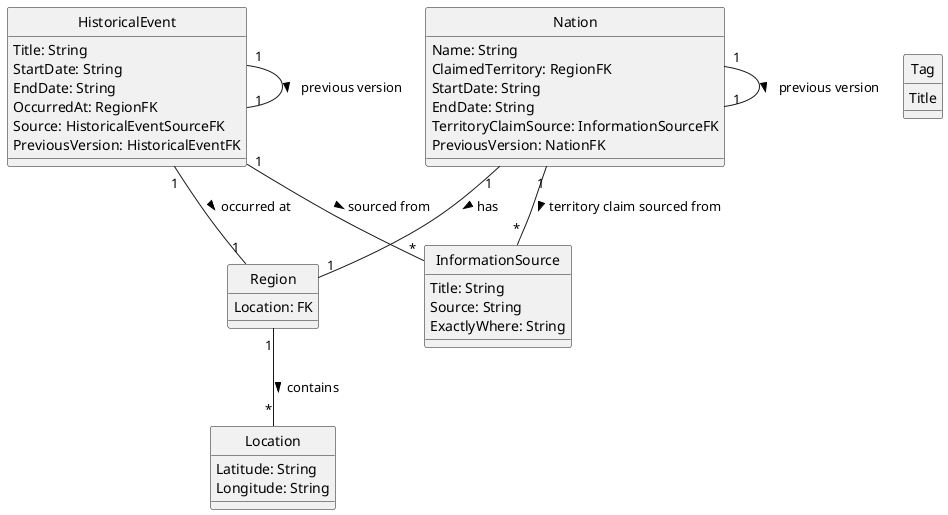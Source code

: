 @startuml
skinparam Style strictuml

' ??how to handle 'multiple claims' on a border
class "HistoricalEvent" as HistoricalEvent {
    Title: String
    StartDate: String
    EndDate: String
    OccurredAt: RegionFK
    Source: HistoricalEventSourceFK
    PreviousVersion: HistoricalEventFK
}

' class HistoricalEventSource {
'     HistoricalEvent: HistoricalEventFK
'     Source: InformationSourceFK
' }

' Ignore "Nation" and just use an event in its place? Maybe not, because I want to differentiate disputed border claims from multiple events that occurred in the same region
class "Nation" as Nation {
    Name: String
    ' Has many territory claims over time; ??how to separate??
    ClaimedTerritory: RegionFK
    StartDate: String
    EndDate: String
    TerritoryClaimSource: InformationSourceFK
    PreviousVersion: NationFK
}

' class NationSource {
'     Nation: NationFK
'     Source: InformationSourceFK
' }

class "Region" as Region {
    Location: FK
}

class Location {
    Latitude: String
    Longitude: String
}

class InformationSource {
    Title: String
    Source: String
    ExactlyWhere: String
}

class Tag {
    Title
}

Region "1" -- "*" Location: contains >

Nation "1" -- "1" Region: has >
Nation "1" -- "*" InformationSource: territory claim sourced from >
Nation "1" -- "1" Nation: previous version >

HistoricalEvent "1" -- "1" Region: occurred at >
HistoricalEvent "1" -- "*" InformationSource: sourced from >
HistoricalEvent "1" -- "1" HistoricalEvent: previous version >

@enduml